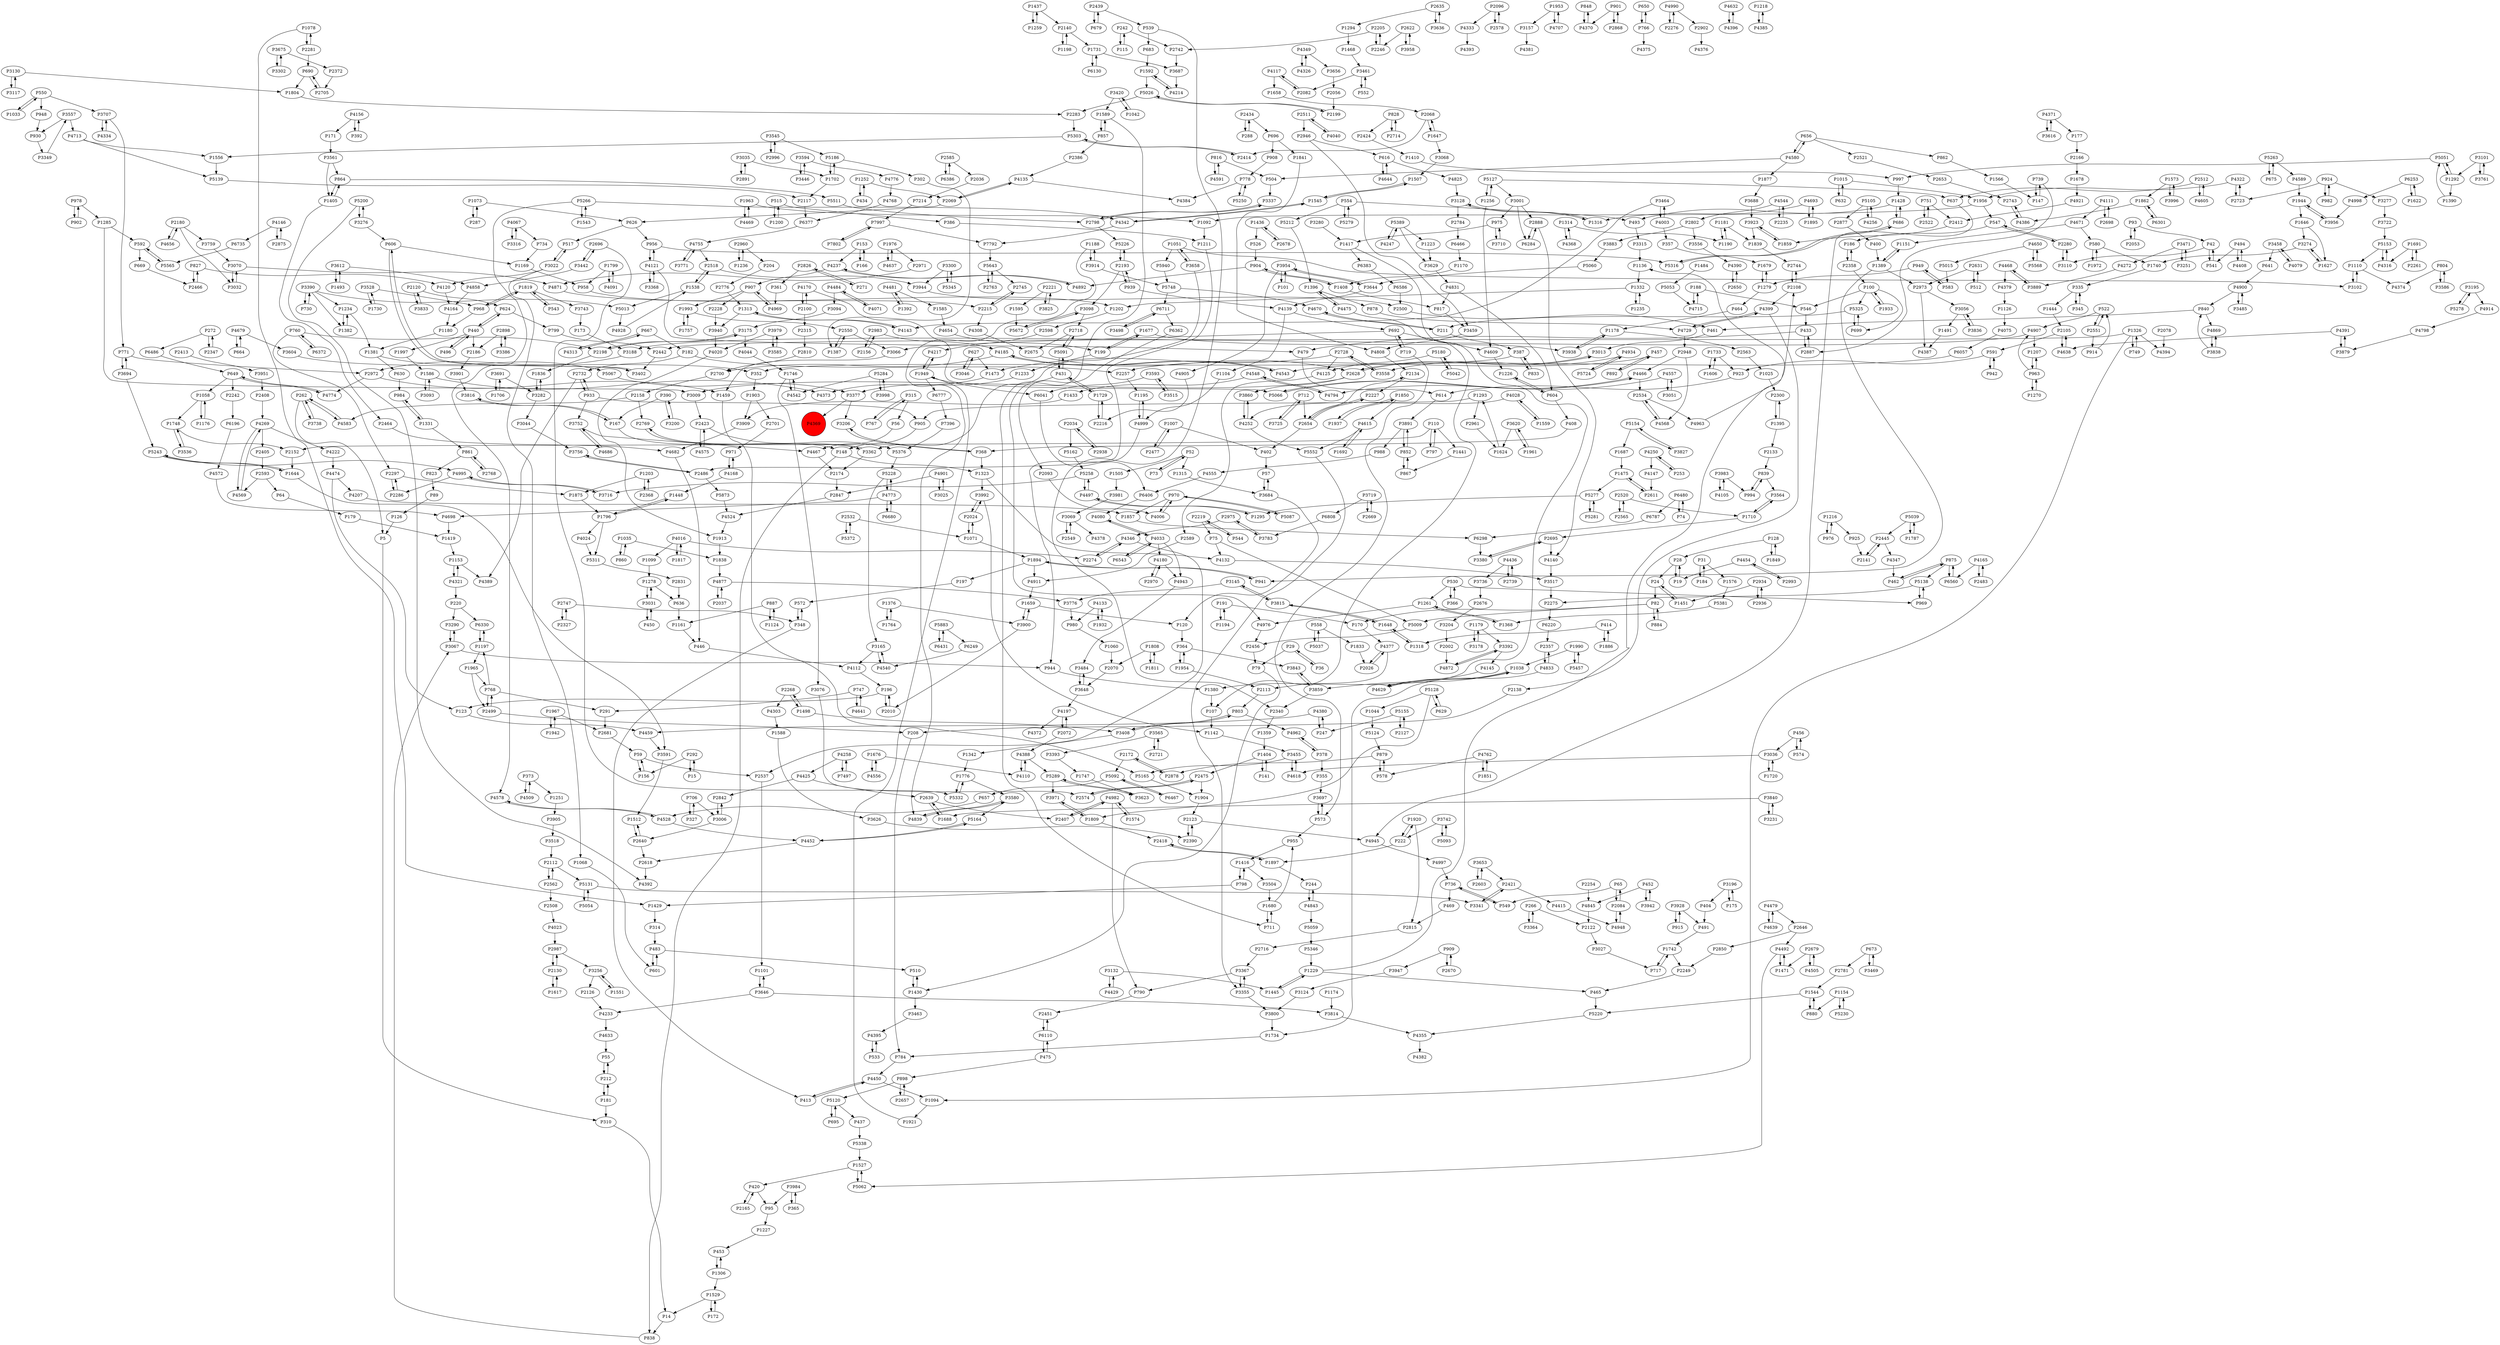 digraph {
	P1428 -> P493
	P1498 -> P3408
	P2261 -> P1691
	P2442 -> P3402
	P968 -> P1180
	P4877 -> P2037
	P2072 -> P4197
	P2358 -> P100
	P1687 -> P1475
	P4962 -> P378
	P3761 -> P3101
	P1007 -> P2477
	P3196 -> P404
	P4143 -> P1313
	P3992 -> P2024
	P2961 -> P1624
	P1559 -> P4028
	P504 -> P3337
	P89 -> P126
	P3464 -> P4143
	P5568 -> P4650
	P1223 -> P3629
	P1007 -> P402
	P839 -> P994
	P4168 -> P971
	P1376 -> P1764
	P4033 -> P4180
	P4197 -> P2072
	P2002 -> P4872
	P1252 -> P434
	P14 -> P838
	P768 -> P1197
	P4020 -> P1913
	P1436 -> P526
	P1691 -> P2261
	P778 -> P4384
	P2728 -> P4125
	P3648 -> P4197
	P4140 -> P3517
	P1342 -> P1776
	P4871 -> P2215
	P5062 -> P1527
	P4544 -> P2802
	P4321 -> P220
	P4222 -> P4474
	P2108 -> P4399
	P3302 -> P3675
	P1894 -> P197
	P335 -> P1444
	P1993 -> P1757
	P3464 -> P4003
	P1731 -> P6130
	P1809 -> P2418
	P420 -> P2165
	P2993 -> P4454
	P5087 -> P970
	P1404 -> P141
	P4715 -> P188
	P4117 -> P1658
	P1278 -> P636
	P1897 -> P2418
	P898 -> P2657
	P6298 -> P3380
	P790 -> P2451
	P1877 -> P3688
	P2646 -> P2850
	P827 -> P2466
	P2423 -> P5376
	P2888 -> P6284
	P3504 -> P1680
	P1416 -> P3504
	P4755 -> P3771
	P1498 -> P2268
	P1841 -> P4808
	P3274 -> P1627
	P4349 -> P4326
	P2744 -> P2108
	P686 -> P5316
	P1710 -> P2695
	P1153 -> P4389
	P5131 -> P5054
	P4548 -> P4794
	P156 -> P59
	P2618 -> P4392
	P4997 -> P736
	P2631 -> P2973
	P4637 -> P1976
	P4237 -> P907
	P4347 -> P462
	P3942 -> P452
	P1099 -> P1278
	P4575 -> P2423
	P1622 -> P6253
	P1734 -> P784
	P3027 -> P717
	P1256 -> P4609
	P220 -> P3290
	P4798 -> P3879
	P1776 -> P5332
	P1997 -> P1586
	P390 -> P167
	P2934 -> P1451
	P857 -> P2386
	P5266 -> P4578
	P994 -> P839
	P592 -> P669
	P100 -> P1933
	P1058 -> P1748
	P2565 -> P2520
	P4481 -> P1585
	P2268 -> P1498
	P2340 -> P1359
	P2280 -> P547
	P3442 -> P4858
	P4474 -> P4207
	P1259 -> P1437
	P4943 -> P3484
	P272 -> P6486
	P4524 -> P1913
	P3742 -> P5093
	P6586 -> P2500
	P4147 -> P2611
	P949 -> P1279
	P2739 -> P4436
	P2445 -> P2141
	P1316 -> P3128
	P3051 -> P4557
	P630 -> P984
	P3455 -> P5165
	P4569 -> P4269
	P1857 -> P6298
	P904 -> P1408
	P3688 -> P3923
	P4492 -> P1471
	P3390 -> P5013
	P123 -> P4459
	P3251 -> P3471
	P1161 -> P446
	P4168 -> P1448
	P1659 -> P3900
	P1748 -> P2152
	P3938 -> P1178
	P4773 -> P5228
	P573 -> P3697
	P541 -> P42
	P387 -> P833
	P3022 -> P1068
	P2551 -> P522
	P4170 -> P2100
	P3580 -> P4839
	P1234 -> P1382
	P302 -> P1387
	P930 -> P3349
	P15 -> P292
	P3984 -> P365
	P3124 -> P3800
	P3836 -> P3056
	P4016 -> P2274
	P2123 -> P2390
	P469 -> P2815
	P1417 -> P1380
	P5066 -> P4466
	P3393 -> P1747
	P1627 -> P3274
	P1382 -> P1234
	P6220 -> P2357
	P5059 -> P5346
	P924 -> P982
	P5552 -> P3355
	P798 -> P1416
	P1405 -> P864
	P522 -> P4907
	P771 -> P2972
	P1292 -> P1390
	P580 -> P1972
	P2424 -> P1410
	P288 -> P2434
	P712 -> P3725
	P390 -> P3200
	P1576 -> P5381
	P2249 -> P465
	P7214 -> P7997
	P291 -> P2681
	P4388 -> P4110
	P3001 -> P6284
	P4474 -> P123
	P1617 -> P2130
	P4755 -> P2518
	P1094 -> P1921
	P2113 -> P803
	P1390 -> P5051
	P3044 -> P3756
	P887 -> P1161
	P110 -> P1441
	P5105 -> P4256
	P3001 -> P2888
	P5015 -> P583
	P2611 -> P1475
	P1178 -> P2563
	P1448 -> P1796
	P4185 -> P2700
	P82 -> P170
	P624 -> P440
	P3996 -> P1573
	P1796 -> P1448
	P924 -> P2723
	P2747 -> P348
	P958 -> P1202
	P4572 -> P4698
	P5154 -> P3827
	P2105 -> P591
	P4170 -> P5066
	P366 -> P530
	P2875 -> P4146
	P4333 -> P4393
	P153 -> P166
	P4436 -> P2739
	P4346 -> P2537
	P3710 -> P975
	P1261 -> P1368
	P4945 -> P4997
	P4016 -> P1099
	P1895 -> P4693
	P909 -> P2670
	P2654 -> P2227
	P3035 -> P2891
	P2439 -> P679
	P3069 -> P2549
	P5883 -> P6249
	P695 -> P5120
	P673 -> P3469
	P4892 -> P4237
	P335 -> P345
	P7997 -> P7792
	P1234 -> P1381
	P1073 -> P287
	P5162 -> P5258
	P4557 -> P4794
	P3594 -> P4776
	P3471 -> P4272
	P3031 -> P450
	P79 -> P1430
	P2215 -> P4308
	P5 -> P310
	P1154 -> P5230
	P1953 -> P3157
	P4774 -> P649
	P3771 -> P4755
	P3840 -> P3231
	P2034 -> P2938
	P2718 -> P2675
	P2130 -> P2987
	P2216 -> P1729
	P197 -> P572
	P1990 -> P1038
	P3256 -> P1551
	P573 -> P955
	P414 -> P1886
	P2972 -> P1459
	P1015 -> P1956
	P1748 -> P3536
	P1949 -> P6041
	P7997 -> P7802
	P95 -> P1227
	P690 -> P1804
	P2551 -> P914
	P6383 -> P6586
	P1538 -> P5013
	P4580 -> P1877
	P4391 -> P3879
	P3022 -> P517
	P1949 -> P6777
	P2973 -> P3056
	P3165 -> P4112
	P1170 -> P1408
	P1188 -> P4839
	P3653 -> P2421
	P2522 -> P751
	P4877 -> P3776
	P3725 -> P712
	P892 -> P457
	P1595 -> P5672
	P1677 -> P199
	P3752 -> P4467
	P4321 -> P1153
	P6330 -> P1197
	P1176 -> P1058
	P28 -> P19
	P402 -> P57
	P3420 -> P1589
	P1545 -> P4342
	P1226 -> P604
	P314 -> P483
	P683 -> P1592
	P1408 -> P904
	P1368 -> P1261
	P1416 -> P798
	P4091 -> P1799
	P6480 -> P74
	P3586 -> P804
	P1313 -> P4143
	P3485 -> P4900
	P768 -> P2499
	P2698 -> P4111
	P526 -> P904
	P494 -> P4408
	P3591 -> P1512
	P7396 -> P5376
	P3743 -> P173
	P2205 -> P2742
	P5289 -> P3971
	P3838 -> P4869
	P848 -> P4370
	P4326 -> P4349
	P5200 -> P3276
	P970 -> P4006
	P546 -> P433
	P2174 -> P2847
	P878 -> P4729
	P211 -> P387
	P2888 -> P4140
	P692 -> P719
	P686 -> P1428
	P1624 -> P1293
	P948 -> P930
	P1285 -> P3009
	P4003 -> P357
	P6711 -> P3498
	P167 -> P3816
	P1313 -> P3940
	P4794 -> P4548
	P1051 -> P3102
	P5250 -> P778
	P650 -> P766
	P1169 -> P958
	P901 -> P4370
	P4322 -> P1956
	P220 -> P6330
	P5565 -> P592
	P57 -> P3684
	P1408 -> P817
	P5165 -> P1904
	P591 -> P942
	P4468 -> P3889
	P2550 -> P3066
	P2716 -> P3367
	P4679 -> P3604
	P1592 -> P5026
	P491 -> P1742
	P1473 -> P4373
	P24 -> P1451
	P1799 -> P4091
	P5093 -> P3742
	P3561 -> P864
	P2414 -> P5303
	P4023 -> P2987
	P5180 -> P4125
	P3368 -> P4121
	P1976 -> P4637
	P433 -> P479
	P2585 -> P6386
	P2520 -> P1710
	P4121 -> P3368
	P4121 -> P956
	P1954 -> P364
	P6480 -> P6787
	P2439 -> P539
	P547 -> P186
	P1331 -> P984
	P73 -> P52
	P5091 -> P431
	P3392 -> P4145
	P3128 -> P2784
	P4006 -> P970
	P2407 -> P4982
	P550 -> P3707
	P3196 -> P175
	P272 -> P2347
	P3623 -> P5289
	P852 -> P867
	P3280 -> P1417
	P1179 -> P3178
	P1606 -> P1733
	P3006 -> P2842
	P4075 -> P6057
	P1903 -> P2701
	P2037 -> P4877
	P182 -> P2732
	P2180 -> P3759
	P3446 -> P3594
	P1417 -> P6383
	P1035 -> P1838
	P558 -> P1833
	P4901 -> P3025
	P4380 -> P4459
	P42 -> P541
	P6377 -> P4755
	P1862 -> P4386
	P2650 -> P4390
	P4346 -> P2274
	P1306 -> P453
	P2126 -> P4233
	P4497 -> P5258
	P3565 -> P3393
	P2140 -> P1731
	P624 -> P799
	P3646 -> P1101
	P1507 -> P1545
	P6560 -> P875
	P2842 -> P3006
	P4670 -> P211
	P2675 -> P2628
	P3364 -> P266
	P2165 -> P420
	P2315 -> P2810
	P262 -> P3738
	P1730 -> P3528
	P4469 -> P1963
	P1920 -> P222
	P5155 -> P247
	P2562 -> P2508
	P6057 -> P4543
	P2357 -> P4833
	P861 -> P823
	P4540 -> P3165
	P4969 -> P907
	P4467 -> P2174
	P5153 -> P4316
	P530 -> P969
	P1648 -> P3815
	P3909 -> P4682
	P2971 -> P4871
	P1110 -> P3102
	P2728 -> P3558
	P1256 -> P5127
	P2902 -> P4376
	P3905 -> P3518
	P5263 -> P675
	P5164 -> P4452
	P816 -> P4591
	P368 -> P1323
	P5303 -> P1556
	P2802 -> P3883
	P2696 -> P3442
	P6253 -> P1622
	P6680 -> P4773
	P2300 -> P1395
	P1491 -> P4387
	P1702 -> P5186
	P355 -> P3697
	P1731 -> P3687
	P3130 -> P1804
	P1819 -> P3743
	P2327 -> P2747
	P939 -> P2193
	P387 -> P352
	P816 -> P504
	P3117 -> P3130
	P5042 -> P5180
	P4776 -> P4768
	P1747 -> P3623
	P616 -> P4644
	P3067 -> P944
	P3282 -> P1836
	P2603 -> P3653
	P4105 -> P3983
	P2654 -> P2134
	P196 -> P2010
	P3954 -> P101
	P5284 -> P4542
	P6372 -> P760
	P2297 -> P1875
	P3556 -> P4390
	P4825 -> P3128
	P4459 -> P3591
	P4999 -> P1195
	P3658 -> P3362
	P3716 -> P4995
	P3900 -> P1659
	P2134 -> P2227
	P3719 -> P6808
	P3408 -> P1342
	P2676 -> P3204
	P530 -> P366
	P2512 -> P4605
	P4481 -> P1392
	P292 -> P15
	P988 -> P4555
	P3461 -> P552
	P1092 -> P1211
	P6777 -> P7396
	P1746 -> P4542
	P3646 -> P4233
	P799 -> P2442
	P1179 -> P3392
	P751 -> P2522
	P184 -> P31
	P128 -> P28
	P656 -> P862
	P3036 -> P1720
	P1389 -> P1151
	P3056 -> P1491
	P3616 -> P4371
	P4843 -> P5059
	P1692 -> P4615
	P1678 -> P4921
	P626 -> P517
	P2705 -> P690
	P1894 -> P941
	P4833 -> P1734
	P1961 -> P3620
	P739 -> P147
	P42 -> P3110
	P1235 -> P1332
	P4583 -> P262
	P6431 -> P5883
	P440 -> P496
	P4125 -> P2589
	P1437 -> P2140
	P2640 -> P2618
	P554 -> P493
	P706 -> P3006
	P2423 -> P4575
	P4112 -> P196
	P1110 -> P4374
	P3951 -> P2408
	P719 -> P573
	P1044 -> P5124
	P4556 -> P1676
	P4120 -> P4164
	P5258 -> P4497
	P3545 -> P2996
	P1658 -> P2068
	P465 -> P5220
	P1295 -> P4497
	P65 -> P549
	P3691 -> P1706
	P4773 -> P6680
	P4033 -> P4943
	P1956 -> P1092
	P862 -> P1566
	P2549 -> P3069
	P378 -> P4962
	P461 -> P3013
	P4256 -> P5105
	P3992 -> P1142
	P52 -> P1505
	P5748 -> P6711
	P861 -> P2768
	P2732 -> P4389
	P74 -> P6480
	P3094 -> P3175
	P923 -> P614
	P2563 -> P1025
	P1956 -> P547
	P4509 -> P373
	P4380 -> P247
	P4484 -> P4071
	P2628 -> P3860
	P4693 -> P1316
	P2635 -> P3636
	P4650 -> P5568
	P4544 -> P2235
	P191 -> P1194
	P75 -> P5009
	P5051 -> P997
	P2631 -> P512
	P52 -> P73
	P3110 -> P2280
	P3684 -> P120
	P2798 -> P3337
	P4452 -> P5164
	P1468 -> P3461
	P1261 -> P4976
	P413 -> P4450
	P901 -> P2868
	P2975 -> P3783
	P3646 -> P3814
	P365 -> P3984
	P5511 -> P2798
	P5155 -> P2127
	P2180 -> P4656
	P4316 -> P5153
	P327 -> P706
	P1875 -> P1796
	P3979 -> P3585
	P736 -> P549
	P3175 -> P4044
	P2486 -> P5873
	P31 -> P184
	P452 -> P3942
	P734 -> P1169
	P4713 -> P1556
	P3594 -> P3446
	P4568 -> P2534
	P244 -> P4843
	P2158 -> P4583
	P2593 -> P64
	P4934 -> P3558
	P583 -> P949
	P3891 -> P988
	P2776 -> P1313
	P3093 -> P1586
	P760 -> P2297
	P2574 -> P2475
	P4269 -> P4222
	P4639 -> P4479
	P5091 -> P2718
	P515 -> P1200
	P5228 -> P4773
	P907 -> P4969
	P904 -> P4892
	P5243 -> P4995
	P2898 -> P3386
	P2140 -> P1198
	P2622 -> P3958
	P4557 -> P3051
	P4591 -> P816
	P3274 -> P1740
	P5281 -> P5277
	P1430 -> P510
	P4033 -> P4080
	P2193 -> P3098
	P636 -> P1161
	P315 -> P56
	P5105 -> P2877
	P171 -> P3561
	P3983 -> P994
	P2701 -> P971
	P4858 -> P4164
	P186 -> P2358
	P3707 -> P4334
	P1285 -> P592
	P2593 -> P4569
	P2511 -> P2946
	P5277 -> P5281
	P2072 -> P4388
	P550 -> P948
	P5724 -> P4934
	P4609 -> P1226
	P2483 -> P4165
	P1445 -> P1229
	P1433 -> P3909
	P2635 -> P1294
	P247 -> P4380
	P2589 -> P4911
	P4197 -> P4372
	P1197 -> P1965
	P3940 -> P4020
	P1236 -> P2960
	P4067 -> P3316
	P942 -> P591
	P4258 -> P4425
	P550 -> P1033
	P2010 -> P196
	P147 -> P739
	P1202 -> P2598
	P1679 -> P1279
	P3752 -> P4686
	P4040 -> P2511
	P3032 -> P3070
	P3367 -> P3355
	P543 -> P1819
	P1920 -> P2815
	P2714 -> P828
	P1729 -> P431
	P2987 -> P3256
	P4165 -> P6560
	P1180 -> P1381
	P2653 -> P2743
	P3694 -> P5243
	P2421 -> P3341
	P93 -> P42
	P1430 -> P3463
	P1894 -> P4911
	P400 -> P1389
	P1294 -> P1468
	P1437 -> P1259
	P3984 -> P95
	P5230 -> P1154
	P4578 -> P4528
	P2987 -> P2130
	P3914 -> P5748
	P3815 -> P1648
	P2268 -> P4303
	P1292 -> P5051
	P2386 -> P4135
	P7497 -> P4258
	P2500 -> P461
	P626 -> P956
	P817 -> P3459
	P3653 -> P2603
	P100 -> P5325
	P2372 -> P2705
	P1326 -> P749
	P4247 -> P5389
	P2640 -> P1512
	P784 -> P4450
	P4928 -> P1538
	P3277 -> P3722
	P6253 -> P4998
	P3195 -> P4914
	P3066 -> P1459
	P2193 -> P939
	P1543 -> P5266
	P1648 -> P1318
	P3128 -> P1316
	P522 -> P2551
	P1451 -> P24
	P3067 -> P3290
	P6466 -> P1170
	P1126 -> P4075
	P4111 -> P2698
	P2562 -> P2112
	P5026 -> P2283
	P3458 -> P4079
	P3290 -> P3067
	P2960 -> P1236
	P1293 -> P905
	P2198 -> P3175
	P357 -> P1679
	P3827 -> P5154
	P1441 -> P867
	P315 -> P767
	P153 -> P4237
	P1104 -> P4999
	P978 -> P902
	P1181 -> P1190
	P3377 -> P3206
	P2405 -> P2593
	P3558 -> P2728
	P908 -> P778
	P1033 -> P550
	P2228 -> P3940
	P3722 -> P5153
	P3956 -> P1944
	P4905 -> P2216
	P2297 -> P2286
	P2082 -> P4117
	P533 -> P4395
	P3687 -> P4214
	P2970 -> P4180
	P5051 -> P1292
	P4028 -> P4252
	P110 -> P2152
	P2877 -> P400
	P760 -> P6372
	P1323 -> P4132
	P494 -> P541
	P1592 -> P4214
	P3825 -> P2221
	P5120 -> P695
	P949 -> P583
	P898 -> P5120
	P2781 -> P1544
	P3098 -> P5672
	P287 -> P1073
	P3859 -> P3843
	P2768 -> P861
	P3518 -> P2112
	P1585 -> P4654
	P222 -> P1897
	P3901 -> P3816
	P4808 -> P2134
	P1545 -> P1507
	P4907 -> P3188
	P3675 -> P2372
	P2100 -> P2315
	P2670 -> P909
	P2723 -> P4322
	P5389 -> P3629
	P2242 -> P6196
	P4269 -> P2405
	P614 -> P3891
	P5139 -> P2117
	P3068 -> P1507
	P749 -> P1326
	P6130 -> P1731
	P2678 -> P1436
	P592 -> P5565
	P970 -> P1857
	P3206 -> P368
	P1796 -> P5311
	P1151 -> P1389
	P262 -> P4583
	P1538 -> P2518
	P2464 -> P4682
	P3009 -> P2423
	P699 -> P5325
	P2068 -> P1647
	P803 -> P3408
	P404 -> P491
	P1742 -> P2249
	P4452 -> P2618
	P222 -> P1920
	P1278 -> P3031
	P1404 -> P2475
	P2996 -> P3545
	P4901 -> P2847
	P120 -> P364
	P4390 -> P2650
	P6711 -> P6362
	P4982 -> P790
	P2695 -> P4140
	P606 -> P1169
	P3843 -> P3859
	P2960 -> P204
	P2518 -> P3944
	P1944 -> P3956
	P6041 -> P6406
	P212 -> P55
	P4479 -> P4639
	P673 -> P2781
	P4003 -> P3464
	P2520 -> P2565
	P115 -> P242
	P2518 -> P1538
	P56 -> P4467
	P3315 -> P1136
	P4632 -> P4396
	P2831 -> P636
	P166 -> P153
	P1181 -> P1839
	P2639 -> P2407
	P3928 -> P915
	P4156 -> P171
	P679 -> P2439
	P3390 -> P1382
	P4729 -> P2948
	P4233 -> P4633
	P2550 -> P1387
	P1512 -> P2640
	P2276 -> P4990
	P1967 -> P2681
	P310 -> P14
	P747 -> P4641
	P204 -> P2776
	P2186 -> P3901
	P4580 -> P656
	P1972 -> P580
	P717 -> P1742
	P4146 -> P6735
	P969 -> P5138
	P2508 -> P4023
	P2024 -> P3992
	P852 -> P3891
	P211 -> P4670
	P3101 -> P3761
	P5124 -> P879
	P5940 -> P5748
	P4914 -> P4798
	P75 -> P4132
	P1190 -> P1181
	P5873 -> P4524
	P1211 -> P2486
	P4133 -> P1932
	P3463 -> P4395
	P1921 -> P1949
	P2850 -> P2249
	P3188 -> P2972
	P1315 -> P3684
	P6196 -> P4572
	P2219 -> P544
	P667 -> P182
	P760 -> P2198
	P6110 -> P475
	P2743 -> P4386
	P2108 -> P2744
	P1203 -> P2368
	P3282 -> P3044
	P172 -> P1529
	P554 -> P5279
	P3195 -> P5278
	P3859 -> P2340
	P2946 -> P3459
	P4408 -> P494
	P1646 -> P3274
	P604 -> P1226
	P574 -> P456
	P3691 -> P3282
	P3620 -> P1624
	P3838 -> P840
	P840 -> P461
	P515 -> P386
	P3954 -> P4905
	P1574 -> P4982
	P1804 -> P2283
	P266 -> P3364
	P5372 -> P2532
	P1746 -> P3076
	P2534 -> P4963
	P6110 -> P2451
	P2084 -> P65
	P4729 -> P4399
	P52 -> P1315
	P5154 -> P1687
	P5289 -> P3623
	P2130 -> P1617
	P364 -> P1954
	P2254 -> P4845
	P2763 -> P5643
	P2679 -> P4505
	P3362 -> P2769
	P253 -> P4250
	P3883 -> P5060
	P2056 -> P2199
	P5128 -> P1044
	P2227 -> P2654
	P440 -> P2186
	P3891 -> P852
	P408 -> P368
	P1937 -> P1850
	P199 -> P1677
	P1251 -> P3905
	P3564 -> P1710
	P875 -> P462
	P2221 -> P1595
	P4121 -> P479
	P1551 -> P3256
	P3022 -> P4120
	P1965 -> P768
	P1963 -> P4469
	P5060 -> P3644
	P414 -> P1318
	P3981 -> P3069
	P1153 -> P4321
	P483 -> P601
	P4995 -> P3716
	P4117 -> P2082
	P2123 -> P4945
	P4845 -> P2122
	P126 -> P5
	P3102 -> P1110
	P1174 -> P3814
	P2120 -> P624
	P364 -> P3843
	P2198 -> P1836
	P5243 -> P1644
	P914 -> P522
	P547 -> P2280
	P4436 -> P3736
	P179 -> P1419
	P984 -> P1331
	P3958 -> P2622
	P4370 -> P848
	P4214 -> P1592
	P1227 -> P453
	P1071 -> P1894
	P1216 -> P925
	P4650 -> P5015
	P915 -> P3928
	P2026 -> P4377
	P907 -> P1993
	P580 -> P1740
	P59 -> P2537
	P860 -> P1035
	P5026 -> P2199
	P2105 -> P4638
	P242 -> P2742
	P496 -> P440
	P1306 -> P1529
	P1544 -> P880
	P649 -> P2242
	P3923 -> P1839
	P907 -> P2228
	P909 -> P3947
	P3341 -> P2421
	P823 -> P89
	P3013 -> P2628
	P4644 -> P616
	P101 -> P3954
	P5278 -> P3195
	P453 -> P1306
	P1154 -> P880
	P1396 -> P4475
	P2274 -> P4346
	P3580 -> P5164
	P2445 -> P4347
	P857 -> P1589
	P2975 -> P4346
	P3889 -> P4468
	P2769 -> P3362
	P4139 -> P692
	P1527 -> P5062
	P4839 -> P3580
	P4638 -> P2105
	P82 -> P884
	P1419 -> P1153
	P1740 -> P335
	P4396 -> P4632
	P2486 -> P3756
	P5332 -> P1776
	P1573 -> P3996
	P1849 -> P128
	P2408 -> P4269
	P4454 -> P2993
	P778 -> P5250
	P3528 -> P1730
	P2122 -> P3027
	P649 -> P1058
	P3515 -> P3593
	P879 -> P2878
	P4831 -> P817
	P5316 -> P686
	P4024 -> P5311
	P4693 -> P1895
	P1676 -> P4110
	P4963 -> P2108
	P3355 -> P3367
	P2466 -> P827
	P4371 -> P177
	P768 -> P291
	P1195 -> P4999
	P1527 -> P420
	P902 -> P978
	P6467 -> P5092
	P2412 -> P1859
	P1680 -> P955
	P2156 -> P2983
	P1932 -> P4133
	P667 -> P4313
	P2024 -> P1071
	P3256 -> P2126
	P1025 -> P2300
	P4080 -> P4033
	P6735 -> P5565
	P4313 -> P667
	P1573 -> P1862
	P1178 -> P3938
	P5186 -> P302
	P3719 -> P2669
	P804 -> P4374
	P2728 -> P1473
	P4399 -> P2138
	P2810 -> P2700
	P1886 -> P414
	P1218 -> P4385
	P456 -> P574
	P3536 -> P1748
	P1566 -> P147
	P3025 -> P4901
	P6386 -> P2585
	P440 -> P624
	P1293 -> P2961
	P730 -> P3390
	P1136 -> P1332
	P963 -> P4907
	P177 -> P2166
	P3612 -> P1493
	P475 -> P898
	P692 -> P4609
	P5389 -> P1223
	P1078 -> P1429
	P5200 -> P4392
	P956 -> P5316
	P4679 -> P664
	P4133 -> P980
	P4342 -> P1545
	P5228 -> P3165
	P3684 -> P57
	P3200 -> P390
	P4990 -> P2276
	P1436 -> P2678
	P4872 -> P3392
	P4207 -> P1857
	P2215 -> P2745
	P348 -> P572
	P2826 -> P361
	P3076 -> P2574
	P1207 -> P963
	P879 -> P578
	P475 -> P6110
	P3979 -> P4020
	P3604 -> P352
	P939 -> P4139
	P3815 -> P3145
	P3498 -> P6711
	P1954 -> P2113
	P3944 -> P2500
	P457 -> P892
	P4165 -> P2483
	P2646 -> P4492
	P751 -> P2412
	P5277 -> P1295
	P3928 -> P491
	P1395 -> P2133
	P4686 -> P3752
	P1060 -> P2070
	P457 -> P2257
	P4391 -> P4638
	P2100 -> P4170
	P3145 -> P3776
	P5092 -> P6467
	P2172 -> P5092
	P1742 -> P717
	P1051 -> P5940
	P348 -> P413
	P1318 -> P1648
	P1229 -> P1445
	P2669 -> P3719
	P1729 -> P2216
	P188 -> P546
	P4258 -> P7497
	P4454 -> P19
	P1799 -> P958
	P4164 -> P1180
	P3971 -> P1809
	P1710 -> P3564
	P3392 -> P4872
	P1252 -> P2069
	P1993 -> P2550
	P1038 -> P4629
	P2281 -> P1078
	P5131 -> P3341
	P2983 -> P4185
	P6543 -> P4033
	P29 -> P79
	P1556 -> P5139
	P3157 -> P4381
	P1381 -> P630
	P4145 -> P4629
	P3204 -> P2002
	P3035 -> P1702
	P5279 -> P554
	P804 -> P3586
	P4252 -> P3860
	P1279 -> P464
	P188 -> P4715
	P1787 -> P5039
	P191 -> P170
	P706 -> P327
	P4349 -> P3656
	P5138 -> P2275
	P1859 -> P3923
	P933 -> P2732
	P4900 -> P840
	P1904 -> P2123
	P4998 -> P3956
	P2887 -> P433
	P1326 -> P1094
	P530 -> P1261
	P1429 -> P314
	P373 -> P1251
	P4528 -> P4578
	P3557 -> P4713
	P554 -> P5212
	P6406 -> P4080
	P2742 -> P3687
	P4589 -> P1944
	P5053 -> P4715
	P1942 -> P1967
	P4921 -> P2412
	P4016 -> P1817
	P4629 -> P1038
	P2280 -> P3110
	P199 -> P1233
	P4682 -> P446
	P5338 -> P1527
	P2537 -> P1101
	P944 -> P1380
	P59 -> P156
	P2096 -> P4333
	P978 -> P1285
	P4250 -> P4147
	P1197 -> P6330
	P3675 -> P3302
	P3636 -> P2635
	P4071 -> P4484
	P1475 -> P2611
	P2221 -> P3825
	P3459 -> P4808
	P2084 -> P4948
	P3658 -> P1051
	P3471 -> P3251
	P4395 -> P533
	P2117 -> P6377
	P3300 -> P5345
	P2948 -> P4466
	P2180 -> P3032
	P544 -> P2219
	P3742 -> P222
	P4907 -> P1207
	P5263 -> P4589
	P1194 -> P191
	P1589 -> P4976
	P3694 -> P771
	P3561 -> P1405
	P1216 -> P976
	P464 -> P1178
	P2138 -> P208
	P2983 -> P2156
	P19 -> P28
	P4948 -> P2084
	P4548 -> P1433
	P2972 -> P4774
	P2499 -> P208
	P433 -> P2887
	P6808 -> P3783
	P170 -> P4377
	P7802 -> P7997
	P3402 -> P606
	P2679 -> P1471
	P1808 -> P2070
	P1380 -> P107
	P1976 -> P2971
	P3276 -> P606
	P690 -> P2705
	P747 -> P291
	P982 -> P924
	P4466 -> P2534
	P1811 -> P1808
	P446 -> P4112
	P1314 -> P4368
	P1505 -> P3981
	P833 -> P387
	P1323 -> P3992
	P3377 -> P4369
	P1270 -> P963
	P4671 -> P1151
	P373 -> P4509
	P3069 -> P4378
	P4425 -> P2842
	P2096 -> P2578
	P2112 -> P2562
	P1392 -> P4481
	P4505 -> P2679
	P1644 -> P3591
	P2421 -> P4415
	P3380 -> P2695
	P1819 -> P543
	P1588 -> P3626
	P173 -> P3188
	P1071 -> P2024
	P6301 -> P1862
	P2578 -> P2096
	P3629 -> P4831
	P483 -> P510
	P4180 -> P2970
	P968 -> P1819
	P2521 -> P2653
	P2070 -> P3648
	P7792 -> P5643
	P479 -> P614
	P4250 -> P253
	P3355 -> P3800
	P3484 -> P3648
	P803 -> P4962
	P345 -> P335
	P2347 -> P272
	P2275 -> P6220
	P3626 -> P2390
	P4450 -> P1094
	P1990 -> P5457
	P1702 -> P2117
	P3349 -> P3557
	P980 -> P1060
	P657 -> P4528
	P5643 -> P2763
	P3455 -> P4618
	P976 -> P1216
	P1405 -> P2464
	P2654 -> P402
	P3759 -> P3070
	P3900 -> P2010
	P637 -> P4945
	P4618 -> P3455
	P431 -> P5091
	P517 -> P3022
	P1389 -> P941
	P2585 -> P2036
	P1038 -> P3859
	P262 -> P5
	P1389 -> P2973
	P3656 -> P2056
	P2257 -> P1195
	P4656 -> P2180
	P1078 -> P2281
	P875 -> P5138
	P1529 -> P14
	P4475 -> P1396
	P55 -> P212
	P4385 -> P1218
	P1691 -> P4316
	P2868 -> P901
	P627 -> P1473
	P3316 -> P4067
	P3840 -> P1688
	P93 -> P2053
	P378 -> P355
	P632 -> P1015
	P549 -> P736
	P2732 -> P933
	P456 -> P3036
	P181 -> P310
	P3031 -> P1278
	P3860 -> P4252
	P4615 -> P5552
	P591 -> P923
	P2036 -> P7214
	P2451 -> P6110
	P5325 -> P699
	P1850 -> P4615
	P3517 -> P2275
	P5127 -> P637
	P4654 -> P199
	P31 -> P1576
	P864 -> P5511
	P4033 -> P6543
	P3783 -> P2975
	P975 -> P1417
	P2078 -> P4394
	P181 -> P212
	P167 -> P148
	P3442 -> P2696
	P828 -> P2424
	P971 -> P4168
	P242 -> P115
	P4399 -> P4729
	P2141 -> P2445
	P2747 -> P2327
	P4135 -> P4384
	P1676 -> P4556
	P3814 -> P4355
	P5092 -> P657
	P4492 -> P5062
	P4773 -> P4698
	P2700 -> P2158
	P578 -> P879
	P4999 -> P944
	P5128 -> P1809
	P2418 -> P1897
	P905 -> P148
	P4377 -> P2113
	P5376 -> P5228
	P3132 -> P1445
	P2477 -> P1007
	P696 -> P908
	P970 -> P5087
	P1647 -> P3068
	P601 -> P483
	P5039 -> P1787
	P3056 -> P3836
	P493 -> P3315
	P5643 -> P2745
	P558 -> P5037
	P4990 -> P2902
	P4237 -> P4892
	P1475 -> P5277
	P1200 -> P515
	P2695 -> P3380
	P1410 -> P997
	P2934 -> P2936
	P431 -> P1729
	P4371 -> P3616
	P2219 -> P75
	P3098 -> P2718
	P3776 -> P980
	P2802 -> P3556
	P712 -> P2654
	P3006 -> P2640
	P3276 -> P5200
	P110 -> P797
	P2681 -> P59
	P3620 -> P1961
	P827 -> P4120
	P696 -> P1841
	P5748 -> P4670
	P5266 -> P1543
	P3914 -> P1188
	P4217 -> P1949
	P1493 -> P3612
	P5120 -> P437
	P4111 -> P4671
	P5258 -> P3716
	P1897 -> P244
	P2499 -> P768
	P2532 -> P5372
	P128 -> P1849
	P1706 -> P3691
	P1188 -> P3914
	P875 -> P6560
	P6787 -> P6298
	P6362 -> P2093
	P2456 -> P79
	P3644 -> P3954
	P100 -> P546
	P3738 -> P262
	P1808 -> P1811
	P1326 -> P4394
	P3833 -> P2120
	P2390 -> P2123
	P6284 -> P2888
	P2511 -> P4040
	P3923 -> P1859
	P5037 -> P558
	P955 -> P1416
	P736 -> P469
	P798 -> P1429
	P5180 -> P5042
	P4269 -> P4569
	P4475 -> P107
	P975 -> P3710
	P5311 -> P2831
	P3130 -> P3117
	P1042 -> P3420
	P3557 -> P930
	P1757 -> P1993
	P437 -> P5338
	P1644 -> P5243
	P5039 -> P2445
	P1776 -> P3580
	P5226 -> P2193
	P1764 -> P1376
	P352 -> P1903
	P4641 -> P747
	P4698 -> P1419
	P2826 -> P271
	P3337 -> P2798
	P1331 -> P861
	P4833 -> P2357
	P616 -> P4825
	P1862 -> P6301
	P1332 -> P1235
	P5266 -> P4342
	P3165 -> P4540
	P2878 -> P2172
	P4079 -> P3458
	P36 -> P29
	P3593 -> P6041
	P2973 -> P4387
	P1836 -> P3282
	P766 -> P4375
	P4995 -> P2286
	P3998 -> P5284
	P1963 -> P1092
	P767 -> P315
	P2628 -> P3013
	P1051 -> P3658
	P1944 -> P1646
	P884 -> P82
	P2948 -> P4568
	P4497 -> P1295
	P1381 -> P5067
	P4466 -> P5066
	P3175 -> P2198
	P1933 -> P100
	P3800 -> P1734
	P1733 -> P923
	P2205 -> P2246
	P5067 -> P3377
	P3420 -> P1042
	P4831 -> P604
	P3458 -> P641
	P4843 -> P244
	P3697 -> P573
	P1953 -> P4707
	P2069 -> P626
	P2946 -> P616
	P4528 -> P4452
	P4377 -> P2026
	P649 -> P4774
	P2622 -> P2246
	P4388 -> P5289
	P3593 -> P3515
	P924 -> P3277
	P3585 -> P3979
	P1332 -> P1202
	P1326 -> P2442
	P2898 -> P2186
	P5284 -> P3998
	P669 -> P2466
	P271 -> P2826
	P1688 -> P2639
	P4110 -> P4388
	P2120 -> P3833
	P1817 -> P4016
	P1428 -> P686
	P867 -> P852
	P3036 -> P4618
	P840 -> P4869
	P4185 -> P4543
	P4605 -> P2512
	P1733 -> P1606
	P2413 -> P3951
	P1659 -> P120
	P450 -> P3031
	P1965 -> P2499
	P4139 -> P1104
	P2936 -> P2934
	P4303 -> P1588
	P2358 -> P186
	P452 -> P4845
	P2127 -> P5155
	P797 -> P110
	P880 -> P1544
	P3947 -> P3124
	P1589 -> P857
	P3612 -> P4858
	P771 -> P3694
	P1833 -> P2026
	P392 -> P4156
	P2246 -> P2205
	P4135 -> P2069
	P1529 -> P172
	P1484 -> P5053
	P5325 -> P211
	P1459 -> P5165
	P462 -> P875
	P839 -> P3564
	P6486 -> P649
	P1819 -> P968
	P1396 -> P878
	P4252 -> P5552
	P4869 -> P3838
	P3132 -> P4429
	P3386 -> P2898
	P100 -> P699
	P2532 -> P1071
	P552 -> P3461
	P512 -> P2631
	P3816 -> P167
	P997 -> P1428
	P5127 -> P3001
	P107 -> P1142
	P2283 -> P5303
	P420 -> P95
	P572 -> P348
	P3954 -> P3644
	P1142 -> P3455
	P3367 -> P790
	P82 -> P5009
	P208 -> P784
	P4543 -> P4185
	P3001 -> P975
	P3736 -> P2676
	P3408 -> P803
	P3390 -> P730
	P1058 -> P1176
	P1314 -> P1190
	P4934 -> P5724
	P3879 -> P4391
	P838 -> P3067
	P292 -> P156
	P4707 -> P1953
	P2172 -> P2878
	P963 -> P1207
	P4429 -> P3132
	P1851 -> P4762
	P4180 -> P4943
	P4132 -> P3517
	P196 -> P123
	P1586 -> P4373
	P5220 -> P4355
	P2199 -> P5026
	P3469 -> P673
	P2152 -> P1644
	P4479 -> P2646
	P3362 -> P2174
	P5346 -> P1229
	P2598 -> P4217
	P4334 -> P3707
	P1838 -> P4877
	P386 -> P1211
	P4976 -> P2456
	P3545 -> P5186
	P65 -> P2084
	P2434 -> P696
	P2053 -> P93
	P4633 -> P55
	P4542 -> P1746
	P4415 -> P4948
	P434 -> P1252
	P5013 -> P4928
	P3145 -> P3815
	P5127 -> P1256
	P1068 -> P601
	P5212 -> P1396
	P864 -> P1405
	P28 -> P24
	P148 -> P1323
	P1101 -> P3646
	P4911 -> P1659
	P3101 -> P1292
	P5389 -> P4247
	P4762 -> P1851
	P4982 -> P1574
	P3565 -> P2721
	P2718 -> P5091
	P3648 -> P3484
	P2368 -> P1203
	P4762 -> P578
	P2938 -> P2034
	P606 -> P3402
	P440 -> P1997
	P2475 -> P2574
	P629 -> P5128
	P4468 -> P4379
	P2534 -> P4568
	P4146 -> P2875
	P1949 -> P4217
	P1677 -> P3938
	P5381 -> P1368
	P4484 -> P3094
	P3528 -> P968
	P2639 -> P1688
	P3178 -> P1179
	P361 -> P4969
	P5153 -> P1110
	P1198 -> P2140
	P2166 -> P1678
	P2034 -> P5162
	P4982 -> P2407
	P4580 -> P504
	P1680 -> P711
	P2798 -> P5226
	P5303 -> P2414
	P5186 -> P1702
	P4768 -> P6377
	P4450 -> P413
	P5457 -> P1990
	P2158 -> P2769
	P1387 -> P2550
	P3707 -> P771
	P1395 -> P2300
	P4322 -> P2723
	P2286 -> P2297
	P3983 -> P4105
	P656 -> P4580
	P4272 -> P3889
	P4156 -> P392
	P1646 -> P1627
	P510 -> P1430
	P1229 -> P1136
	P4379 -> P1126
	P5883 -> P6431
	P2847 -> P4524
	P1359 -> P1404
	P3756 -> P2486
	P6249 -> P4540
	P692 -> P3066
	P4368 -> P1314
	P4900 -> P3485
	P2891 -> P3035
	P148 -> P838
	P1015 -> P632
	P212 -> P181
	P4615 -> P1692
	P2068 -> P2414
	P1903 -> P3909
	P175 -> P3196
	P656 -> P2521
	P2696 -> P5332
	P3644 -> P4139
	P539 -> P683
	P1809 -> P3971
	P431 -> P711
	P1233 -> P3377
	P675 -> P5263
	P266 -> P2122
	P627 -> P3046
	P4067 -> P734
	P963 -> P1270
	P2721 -> P3565
	P2657 -> P898
	P2475 -> P1904
	P3461 -> P2082
	P5009 -> P2456
	P4425 -> P2639
	P1279 -> P1679
	P4555 -> P6406
	P182 -> P2257
	P2193 -> P5226
	P2784 -> P6466
	P887 -> P1124
	P739 -> P2887
	P1035 -> P860
	P4671 -> P580
	P2112 -> P5131
	P766 -> P650
	P4342 -> P7792
	P2093 -> P4006
	P1647 -> P2068
	P64 -> P179
	P3070 -> P3032
	P3231 -> P3840
	P24 -> P82
	P1720 -> P3036
	P2281 -> P690
	P4386 -> P2743
	P2815 -> P2716
	P1839 -> P2744
	P1471 -> P4492
	P3390 -> P1234
	P4028 -> P1559
	P1544 -> P5220
	P4044 -> P1746
	P1203 -> P1875
	P719 -> P692
	P5128 -> P629
	P2434 -> P288
	P4355 -> P4382
	P925 -> P2141
	P828 -> P2714
	P2235 -> P4544
	P4713 -> P5139
	P2745 -> P2215
	P2512 -> P637
	P1229 -> P465
	P29 -> P36
	P1850 -> P1937
	P5672 -> P3098
	P3070 -> P4871
	P5138 -> P969
	P933 -> P3752
	P5054 -> P5131
	P3046 -> P627
	P956 -> P4121
	P1586 -> P3093
	P711 -> P1680
	P2133 -> P839
	P604 -> P408
	P5345 -> P3300
	P1444 -> P2105
	P368 -> P3206
	P2069 -> P4135
	P1124 -> P887
	P664 -> P4679
	P641 -> P4900
	P1376 -> P3900
	P933 -> P905
	P1967 -> P1942
	P941 -> P1894
	P1073 -> P626
	P539 -> P2340
	P1796 -> P4024
	P2628 -> P3009
	P4308 -> P2675
	P3300 -> P3944
	P1913 -> P1838
	P141 -> P1404
	P4369 [shape=circle]
	P4369 [style=filled]
	P4369 [fillcolor=red]
}